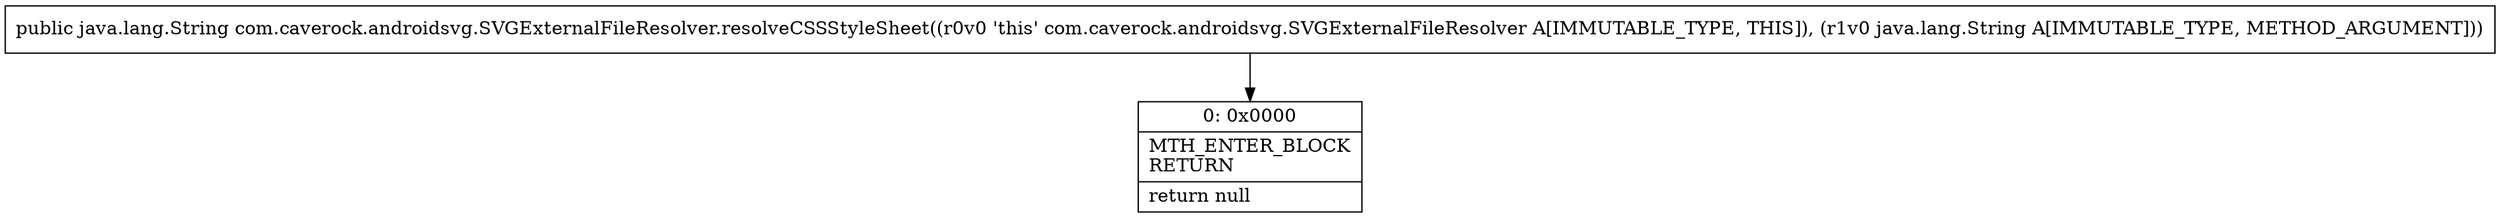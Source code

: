 digraph "CFG forcom.caverock.androidsvg.SVGExternalFileResolver.resolveCSSStyleSheet(Ljava\/lang\/String;)Ljava\/lang\/String;" {
Node_0 [shape=record,label="{0\:\ 0x0000|MTH_ENTER_BLOCK\lRETURN\l|return null\l}"];
MethodNode[shape=record,label="{public java.lang.String com.caverock.androidsvg.SVGExternalFileResolver.resolveCSSStyleSheet((r0v0 'this' com.caverock.androidsvg.SVGExternalFileResolver A[IMMUTABLE_TYPE, THIS]), (r1v0 java.lang.String A[IMMUTABLE_TYPE, METHOD_ARGUMENT])) }"];
MethodNode -> Node_0;
}

